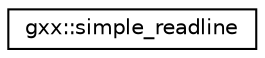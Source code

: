 digraph "Graphical Class Hierarchy"
{
  edge [fontname="Helvetica",fontsize="10",labelfontname="Helvetica",labelfontsize="10"];
  node [fontname="Helvetica",fontsize="10",shape=record];
  rankdir="LR";
  Node1 [label="gxx::simple_readline",height=0.2,width=0.4,color="black", fillcolor="white", style="filled",URL="$classgxx_1_1simple__readline.html"];
}
